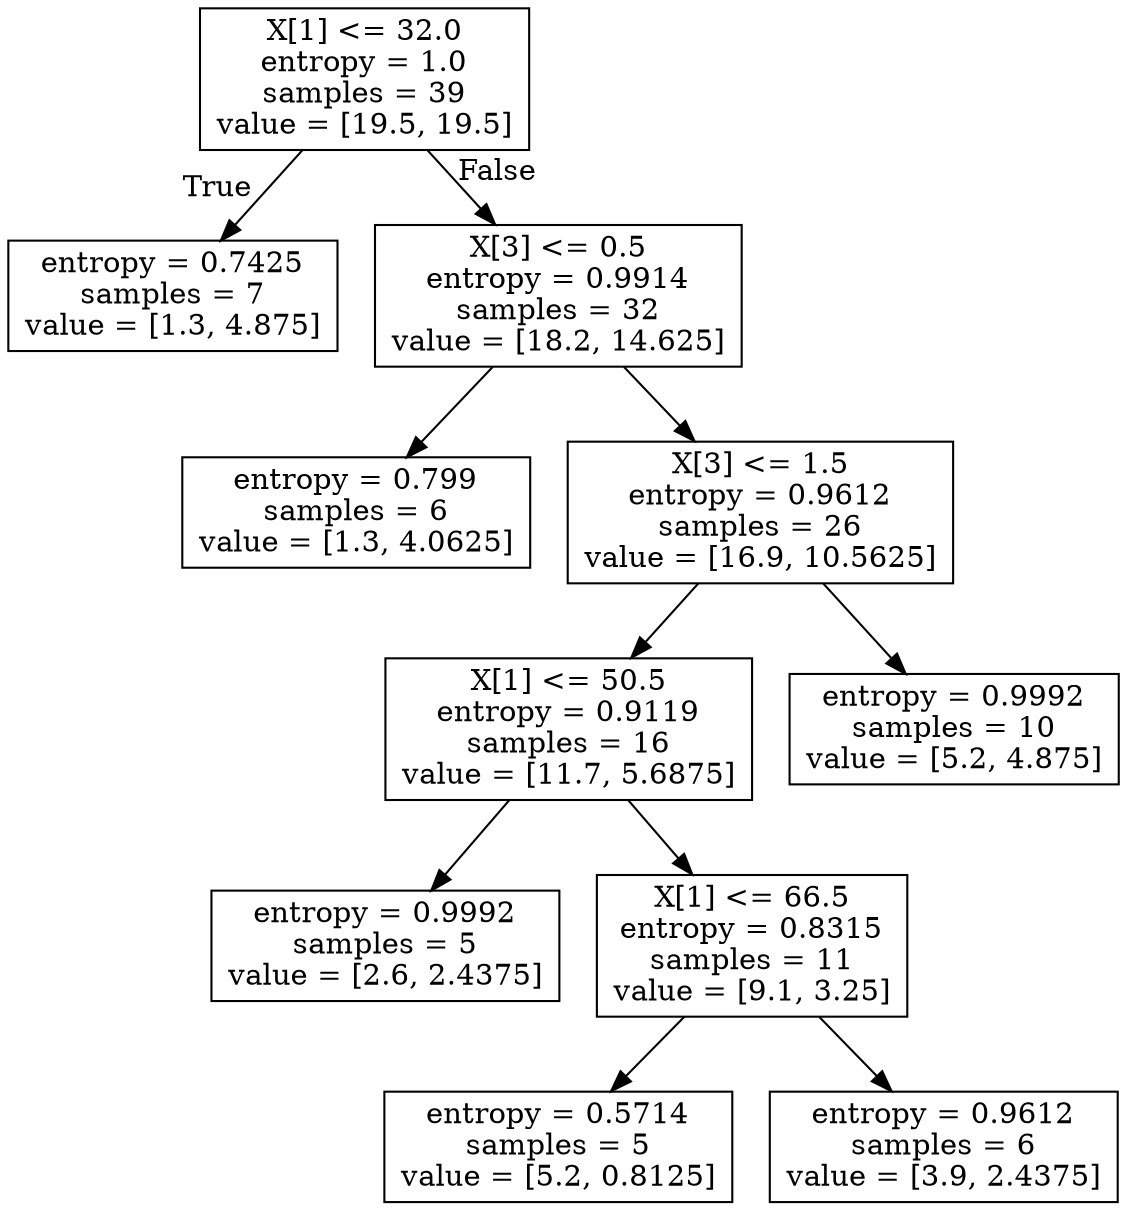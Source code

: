 digraph Tree {
node [shape=box] ;
0 [label="X[1] <= 32.0\nentropy = 1.0\nsamples = 39\nvalue = [19.5, 19.5]"] ;
1 [label="entropy = 0.7425\nsamples = 7\nvalue = [1.3, 4.875]"] ;
0 -> 1 [labeldistance=2.5, labelangle=45, headlabel="True"] ;
2 [label="X[3] <= 0.5\nentropy = 0.9914\nsamples = 32\nvalue = [18.2, 14.625]"] ;
0 -> 2 [labeldistance=2.5, labelangle=-45, headlabel="False"] ;
3 [label="entropy = 0.799\nsamples = 6\nvalue = [1.3, 4.0625]"] ;
2 -> 3 ;
4 [label="X[3] <= 1.5\nentropy = 0.9612\nsamples = 26\nvalue = [16.9, 10.5625]"] ;
2 -> 4 ;
5 [label="X[1] <= 50.5\nentropy = 0.9119\nsamples = 16\nvalue = [11.7, 5.6875]"] ;
4 -> 5 ;
6 [label="entropy = 0.9992\nsamples = 5\nvalue = [2.6, 2.4375]"] ;
5 -> 6 ;
7 [label="X[1] <= 66.5\nentropy = 0.8315\nsamples = 11\nvalue = [9.1, 3.25]"] ;
5 -> 7 ;
8 [label="entropy = 0.5714\nsamples = 5\nvalue = [5.2, 0.8125]"] ;
7 -> 8 ;
9 [label="entropy = 0.9612\nsamples = 6\nvalue = [3.9, 2.4375]"] ;
7 -> 9 ;
10 [label="entropy = 0.9992\nsamples = 10\nvalue = [5.2, 4.875]"] ;
4 -> 10 ;
}